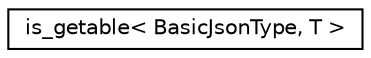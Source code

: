 digraph "Graphical Class Hierarchy"
{
 // LATEX_PDF_SIZE
  edge [fontname="Helvetica",fontsize="10",labelfontname="Helvetica",labelfontsize="10"];
  node [fontname="Helvetica",fontsize="10",shape=record];
  rankdir="LR";
  Node0 [label="is_getable\< BasicJsonType, T \>",height=0.2,width=0.4,color="black", fillcolor="white", style="filled",URL="$structdetail_1_1is__getable.html",tooltip=" "];
}
